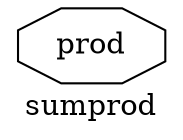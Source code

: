 digraph "sumprod" {
label="sumprod";
rankdir="LR";
remincross=true;
n1 [ shape=octagon, label="prod", color="black", fontcolor="black"];
}
